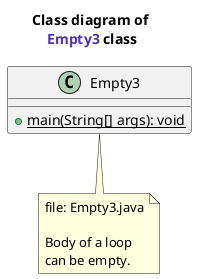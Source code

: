 @startuml
title Class diagram of \n<font name=monospace><color #5132be>Empty3</color></font> class

class Empty3 {
    {method} + {static} main(String[] args): void
}
note bottom of Empty3
    file: Empty3.java
    
    Body of a loop 
    can be empty.
end note
@enduml
